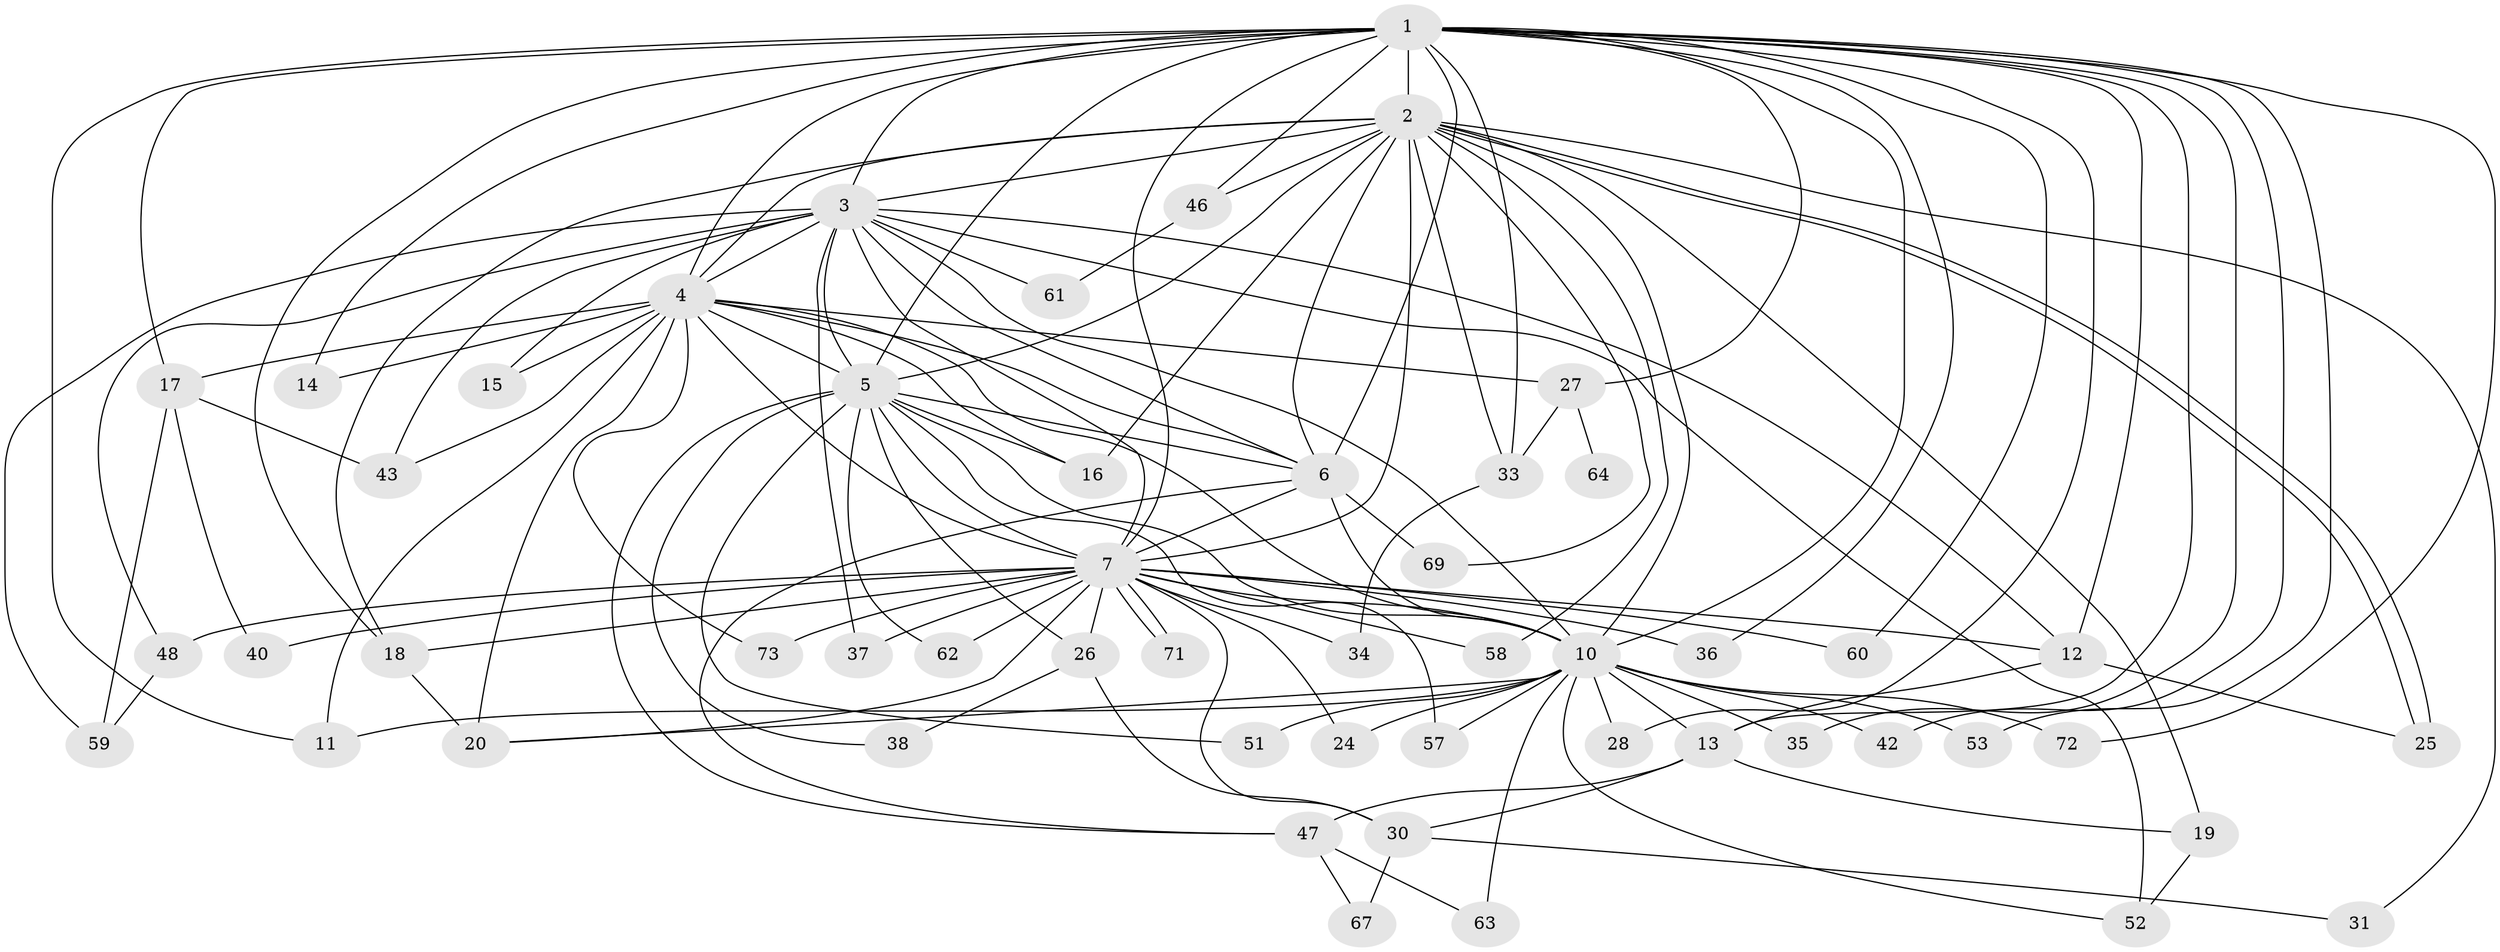 // Generated by graph-tools (version 1.1) at 2025/23/03/03/25 07:23:47]
// undirected, 53 vertices, 131 edges
graph export_dot {
graph [start="1"]
  node [color=gray90,style=filled];
  1 [super="+9"];
  2 [super="+56"];
  3 [super="+29"];
  4 [super="+39"];
  5 [super="+49"];
  6 [super="+45"];
  7 [super="+8"];
  10 [super="+50"];
  11 [super="+21"];
  12 [super="+55"];
  13 [super="+22"];
  14;
  15;
  16 [super="+23"];
  17 [super="+65"];
  18 [super="+44"];
  19;
  20 [super="+54"];
  24;
  25;
  26;
  27 [super="+41"];
  28;
  30 [super="+32"];
  31;
  33;
  34;
  35;
  36;
  37;
  38;
  40;
  42;
  43;
  46;
  47 [super="+68"];
  48 [super="+66"];
  51;
  52 [super="+70"];
  53;
  57;
  58;
  59;
  60;
  61;
  62;
  63;
  64;
  67;
  69;
  71;
  72;
  73;
  1 -- 2 [weight=2];
  1 -- 3 [weight=2];
  1 -- 4 [weight=2];
  1 -- 5 [weight=2];
  1 -- 6 [weight=2];
  1 -- 7 [weight=4];
  1 -- 10 [weight=2];
  1 -- 28;
  1 -- 42;
  1 -- 72;
  1 -- 11;
  1 -- 12;
  1 -- 13;
  1 -- 14;
  1 -- 17;
  1 -- 18;
  1 -- 27;
  1 -- 33;
  1 -- 35;
  1 -- 36;
  1 -- 46;
  1 -- 53;
  1 -- 60;
  2 -- 3;
  2 -- 4;
  2 -- 5;
  2 -- 6;
  2 -- 7 [weight=2];
  2 -- 10;
  2 -- 16 [weight=2];
  2 -- 18;
  2 -- 19;
  2 -- 25;
  2 -- 25;
  2 -- 31;
  2 -- 33;
  2 -- 46;
  2 -- 69;
  2 -- 58;
  3 -- 4;
  3 -- 5;
  3 -- 6;
  3 -- 7 [weight=2];
  3 -- 10;
  3 -- 15;
  3 -- 37;
  3 -- 43;
  3 -- 48;
  3 -- 52;
  3 -- 59;
  3 -- 61;
  3 -- 12;
  4 -- 5 [weight=2];
  4 -- 6;
  4 -- 7 [weight=2];
  4 -- 10;
  4 -- 11;
  4 -- 14;
  4 -- 15;
  4 -- 17;
  4 -- 27;
  4 -- 43;
  4 -- 73;
  4 -- 16;
  4 -- 20;
  5 -- 6;
  5 -- 7 [weight=2];
  5 -- 10 [weight=2];
  5 -- 16;
  5 -- 26;
  5 -- 38;
  5 -- 51;
  5 -- 57;
  5 -- 62;
  5 -- 47;
  6 -- 7 [weight=3];
  6 -- 10;
  6 -- 47;
  6 -- 69;
  7 -- 10 [weight=2];
  7 -- 12;
  7 -- 26;
  7 -- 30;
  7 -- 34;
  7 -- 36;
  7 -- 37;
  7 -- 40;
  7 -- 71;
  7 -- 71;
  7 -- 73;
  7 -- 48;
  7 -- 20;
  7 -- 24;
  7 -- 58;
  7 -- 60;
  7 -- 62;
  7 -- 18;
  10 -- 24;
  10 -- 28;
  10 -- 35;
  10 -- 42;
  10 -- 51;
  10 -- 52;
  10 -- 57;
  10 -- 63;
  10 -- 72;
  10 -- 20;
  10 -- 53;
  10 -- 13;
  10 -- 11;
  12 -- 13;
  12 -- 25;
  13 -- 19;
  13 -- 30;
  13 -- 47;
  17 -- 40;
  17 -- 59;
  17 -- 43;
  18 -- 20;
  19 -- 52;
  26 -- 30;
  26 -- 38;
  27 -- 64 [weight=2];
  27 -- 33;
  30 -- 31;
  30 -- 67;
  33 -- 34;
  46 -- 61;
  47 -- 63;
  47 -- 67;
  48 -- 59;
}
